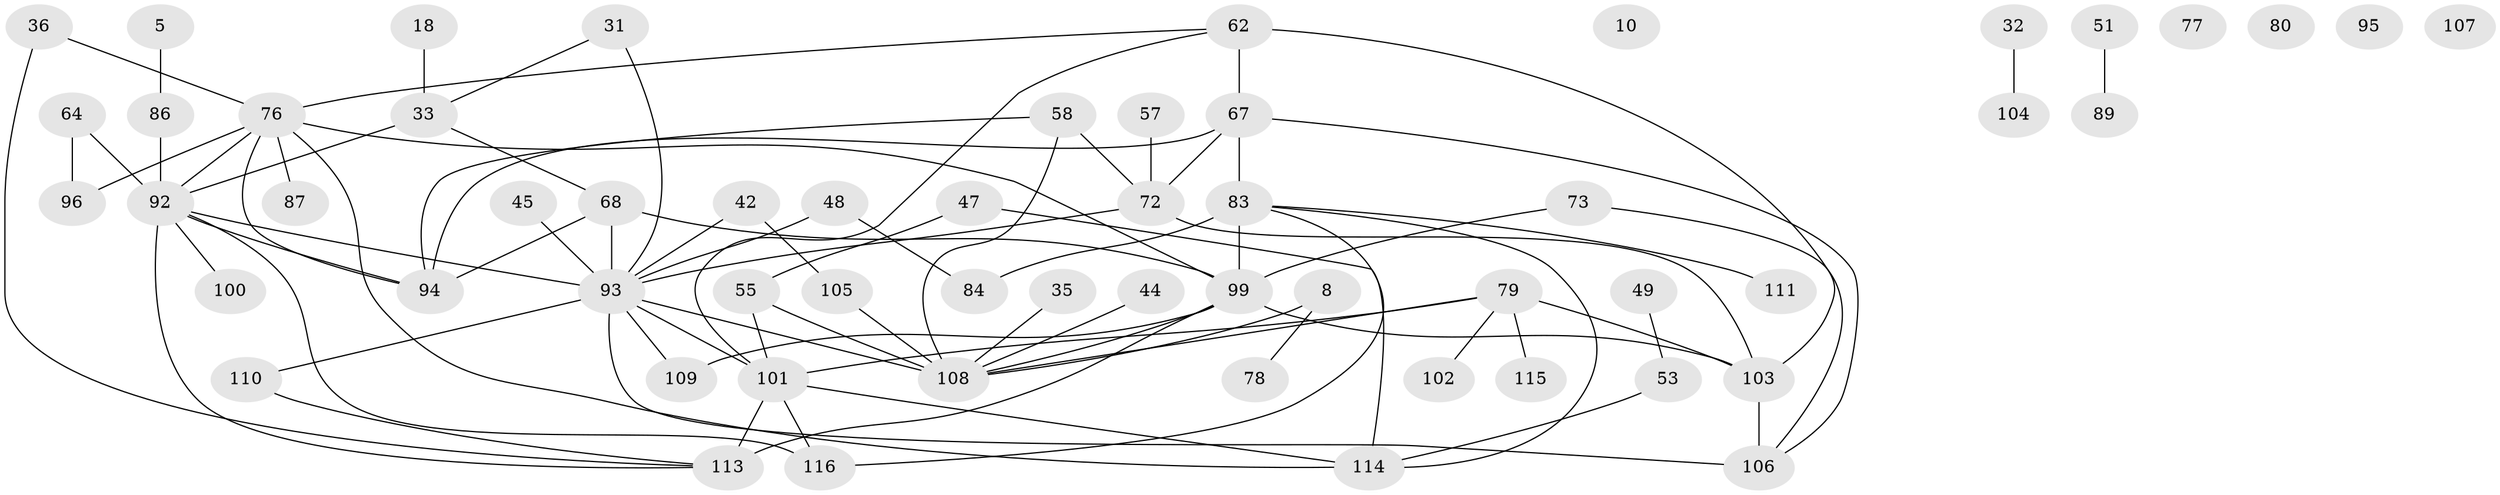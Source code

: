 // original degree distribution, {3: 0.28448275862068967, 5: 0.06896551724137931, 1: 0.1896551724137931, 4: 0.08620689655172414, 2: 0.25, 6: 0.05172413793103448, 0: 0.04310344827586207, 7: 0.02586206896551724}
// Generated by graph-tools (version 1.1) at 2025/39/03/09/25 04:39:23]
// undirected, 58 vertices, 83 edges
graph export_dot {
graph [start="1"]
  node [color=gray90,style=filled];
  5;
  8;
  10;
  18;
  31;
  32;
  33 [super="+1+11"];
  35;
  36;
  42 [super="+27"];
  44;
  45;
  47;
  48;
  49;
  51;
  53;
  55;
  57;
  58 [super="+41"];
  62 [super="+26+37"];
  64 [super="+50"];
  67 [super="+9"];
  68 [super="+14+29"];
  72 [super="+71"];
  73 [super="+43"];
  76 [super="+13"];
  77;
  78;
  79 [super="+74"];
  80;
  83 [super="+30"];
  84 [super="+23"];
  86;
  87;
  89;
  92 [super="+82"];
  93 [super="+20+52+88"];
  94 [super="+81"];
  95;
  96;
  99 [super="+15+59+40"];
  100;
  101 [super="+17+66+91"];
  102;
  103 [super="+39"];
  104;
  105;
  106 [super="+24+56+65"];
  107;
  108 [super="+98+54+16"];
  109;
  110;
  111;
  113;
  114 [super="+70+75"];
  115;
  116 [super="+60+112"];
  5 -- 86;
  8 -- 78;
  8 -- 108;
  18 -- 33;
  31 -- 33;
  31 -- 93;
  32 -- 104;
  33 -- 92 [weight=2];
  33 -- 68;
  35 -- 108;
  36 -- 113;
  36 -- 76;
  42 -- 105;
  42 -- 93 [weight=3];
  44 -- 108;
  45 -- 93;
  47 -- 55;
  47 -- 114;
  48 -- 84;
  48 -- 93;
  49 -- 53;
  51 -- 89;
  53 -- 114;
  55 -- 108 [weight=3];
  55 -- 101;
  57 -- 72;
  58 -- 72;
  58 -- 94 [weight=2];
  58 -- 108 [weight=2];
  62 -- 76;
  62 -- 67 [weight=2];
  62 -- 101;
  62 -- 103;
  64 -- 92;
  64 -- 96;
  67 -- 83;
  67 -- 94;
  67 -- 106;
  67 -- 72;
  68 -- 99;
  68 -- 94;
  68 -- 93;
  72 -- 93;
  72 -- 103;
  73 -- 106;
  73 -- 99;
  76 -- 87;
  76 -- 94;
  76 -- 92 [weight=2];
  76 -- 96;
  76 -- 99 [weight=2];
  76 -- 114;
  79 -- 103;
  79 -- 108 [weight=2];
  79 -- 115;
  79 -- 101;
  79 -- 102;
  83 -- 99 [weight=2];
  83 -- 114;
  83 -- 84;
  83 -- 111;
  83 -- 116;
  86 -- 92;
  92 -- 116;
  92 -- 113;
  92 -- 100;
  92 -- 94;
  92 -- 93 [weight=2];
  93 -- 110;
  93 -- 108;
  93 -- 109;
  93 -- 106;
  93 -- 101;
  99 -- 113 [weight=3];
  99 -- 103;
  99 -- 109;
  99 -- 108 [weight=2];
  101 -- 116;
  101 -- 113;
  101 -- 114;
  103 -- 106 [weight=2];
  105 -- 108;
  110 -- 113;
}
